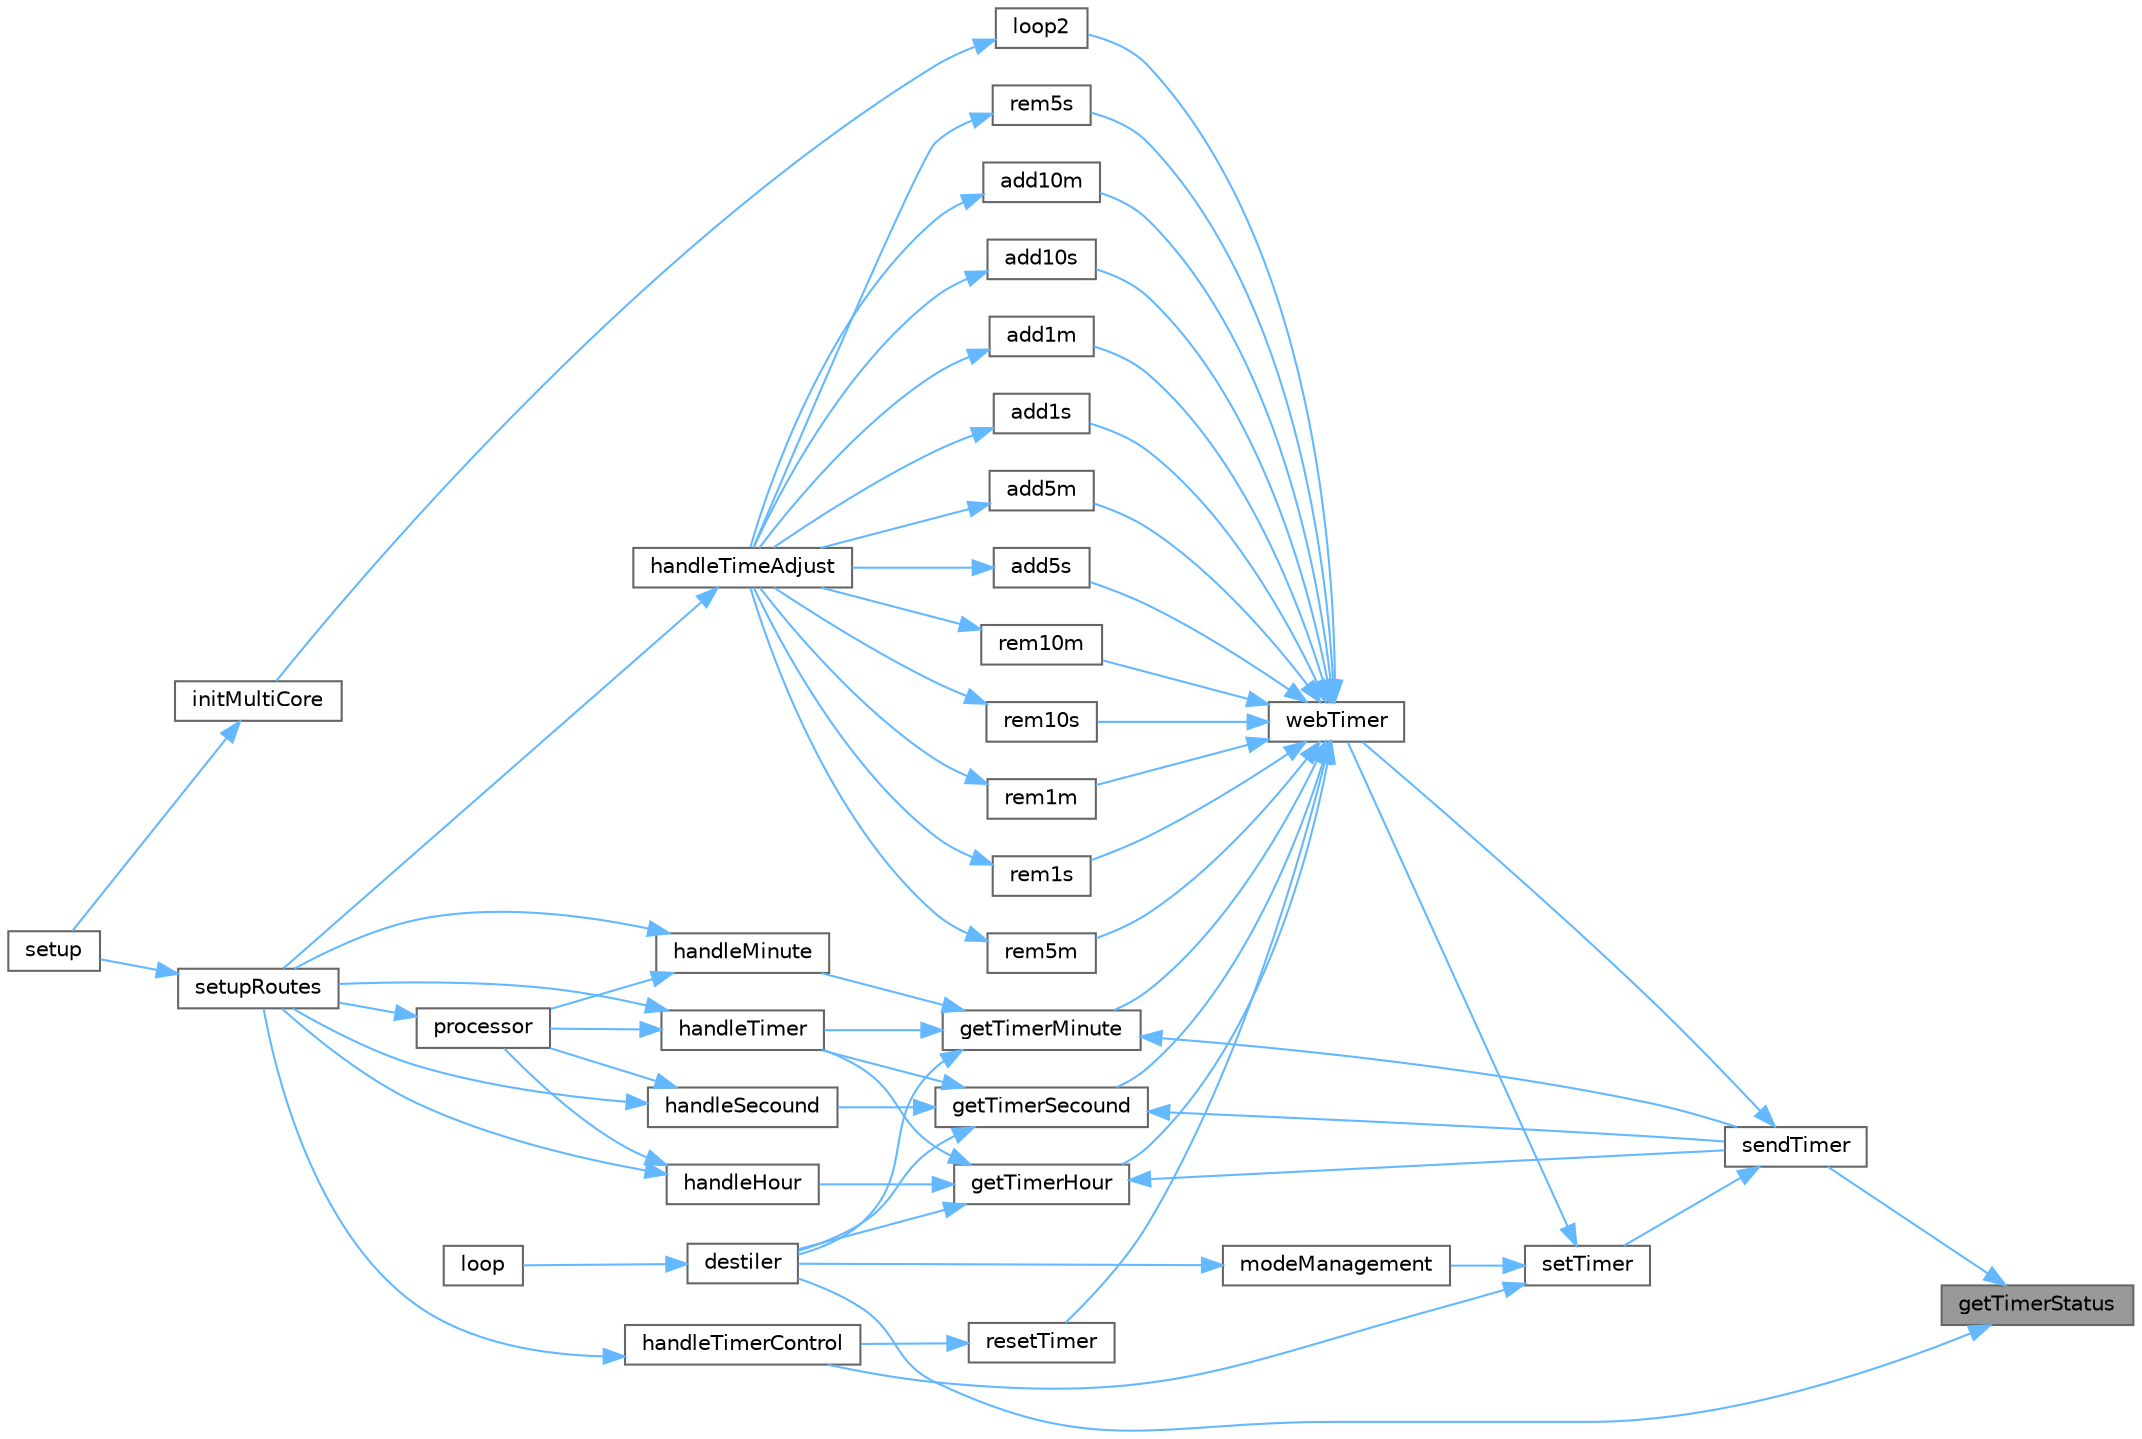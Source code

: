 digraph "getTimerStatus"
{
 // LATEX_PDF_SIZE
  bgcolor="transparent";
  edge [fontname=Helvetica,fontsize=10,labelfontname=Helvetica,labelfontsize=10];
  node [fontname=Helvetica,fontsize=10,shape=box,height=0.2,width=0.4];
  rankdir="RL";
  Node1 [id="Node000001",label="getTimerStatus",height=0.2,width=0.4,color="gray40", fillcolor="grey60", style="filled", fontcolor="black",tooltip="Get the Timer Status object to get the timer status (ON/OFF)"];
  Node1 -> Node2 [id="edge131_Node000001_Node000002",dir="back",color="steelblue1",style="solid",tooltip=" "];
  Node2 [id="Node000002",label="destiler",height=0.2,width=0.4,color="grey40", fillcolor="white", style="filled",URL="$_a_p___destiler_8cpp.html#a59b4c2612675374aa0a9445d2f49d009",tooltip="APP Header."];
  Node2 -> Node3 [id="edge132_Node000002_Node000003",dir="back",color="steelblue1",style="solid",tooltip=" "];
  Node3 [id="Node000003",label="loop",height=0.2,width=0.4,color="grey40", fillcolor="white", style="filled",URL="$_a_p__main_8cpp.html#a0b33edabd7f1c4e4a0bf32c67269be2f",tooltip="Loop function to run the machine operation."];
  Node1 -> Node4 [id="edge133_Node000001_Node000004",dir="back",color="steelblue1",style="solid",tooltip=" "];
  Node4 [id="Node000004",label="sendTimer",height=0.2,width=0.4,color="grey40", fillcolor="white", style="filled",URL="$_m_d___timer_8cpp.html#acf8eb689c061a70a35d6f2f5ed57c474",tooltip="Send timer to web."];
  Node4 -> Node5 [id="edge134_Node000004_Node000005",dir="back",color="steelblue1",style="solid",tooltip=" "];
  Node5 [id="Node000005",label="setTimer",height=0.2,width=0.4,color="grey40", fillcolor="white", style="filled",URL="$_m_d___timer_8cpp.html#a75d67ecc1e985e54d2701c06a6aaa3a1",tooltip="Reset timer."];
  Node5 -> Node6 [id="edge135_Node000005_Node000006",dir="back",color="steelblue1",style="solid",tooltip=" "];
  Node6 [id="Node000006",label="handleTimerControl",height=0.2,width=0.4,color="grey40", fillcolor="white", style="filled",URL="$_m_d___web___handlers_8cpp.html#a72a515762408e37f73ff78c93edeb326",tooltip="Handle time adjustment."];
  Node6 -> Node7 [id="edge136_Node000006_Node000007",dir="back",color="steelblue1",style="solid",tooltip=" "];
  Node7 [id="Node000007",label="setupRoutes",height=0.2,width=0.4,color="grey40", fillcolor="white", style="filled",URL="$_a_p___web_8cpp.html#a553ce9cca044d40931e5cbe9deb407e4",tooltip="Setup Calls."];
  Node7 -> Node8 [id="edge137_Node000007_Node000008",dir="back",color="steelblue1",style="solid",tooltip=" "];
  Node8 [id="Node000008",label="setup",height=0.2,width=0.4,color="grey40", fillcolor="white", style="filled",URL="$_a_p__main_8cpp.html#a4fc01d736fe50cf5b977f755b675f11d",tooltip="Create a webserver object that listens for HTTP request on port 80."];
  Node5 -> Node9 [id="edge138_Node000005_Node000009",dir="back",color="steelblue1",style="solid",tooltip=" "];
  Node9 [id="Node000009",label="modeManagement",height=0.2,width=0.4,color="grey40", fillcolor="white", style="filled",URL="$_m_d___i_o_8cpp.html#a27162a64461db61f83b3752bd0b6d125",tooltip="Indicators management."];
  Node9 -> Node2 [id="edge139_Node000009_Node000002",dir="back",color="steelblue1",style="solid",tooltip=" "];
  Node5 -> Node10 [id="edge140_Node000005_Node000010",dir="back",color="steelblue1",style="solid",tooltip=" "];
  Node10 [id="Node000010",label="webTimer",height=0.2,width=0.4,color="grey40", fillcolor="white", style="filled",URL="$_m_d___timer_8cpp.html#a504723789792b242f59e8f9adfb48009",tooltip="Timer Functions calls."];
  Node10 -> Node11 [id="edge141_Node000010_Node000011",dir="back",color="steelblue1",style="solid",tooltip=" "];
  Node11 [id="Node000011",label="add10m",height=0.2,width=0.4,color="grey40", fillcolor="white", style="filled",URL="$_m_d___timer_8cpp.html#a2345c47ec0c5b7a61a02281c2174df89",tooltip="Add 5 minutes to timer."];
  Node11 -> Node12 [id="edge142_Node000011_Node000012",dir="back",color="steelblue1",style="solid",tooltip=" "];
  Node12 [id="Node000012",label="handleTimeAdjust",height=0.2,width=0.4,color="grey40", fillcolor="white", style="filled",URL="$_m_d___web___handlers_8cpp.html#acd82388b56435489b8b58cf2033a2d99",tooltip="Handle wifi IP."];
  Node12 -> Node7 [id="edge143_Node000012_Node000007",dir="back",color="steelblue1",style="solid",tooltip=" "];
  Node10 -> Node13 [id="edge144_Node000010_Node000013",dir="back",color="steelblue1",style="solid",tooltip=" "];
  Node13 [id="Node000013",label="add10s",height=0.2,width=0.4,color="grey40", fillcolor="white", style="filled",URL="$_m_d___timer_8cpp.html#aecf5a85e72e116087f5917d708e37f64",tooltip="Add 5 secounds to timer."];
  Node13 -> Node12 [id="edge145_Node000013_Node000012",dir="back",color="steelblue1",style="solid",tooltip=" "];
  Node10 -> Node14 [id="edge146_Node000010_Node000014",dir="back",color="steelblue1",style="solid",tooltip=" "];
  Node14 [id="Node000014",label="add1m",height=0.2,width=0.4,color="grey40", fillcolor="white", style="filled",URL="$_m_d___timer_8cpp.html#a4e34974421187d65e1cb2db63585549d",tooltip="Add 10 secounds to timer."];
  Node14 -> Node12 [id="edge147_Node000014_Node000012",dir="back",color="steelblue1",style="solid",tooltip=" "];
  Node10 -> Node15 [id="edge148_Node000010_Node000015",dir="back",color="steelblue1",style="solid",tooltip=" "];
  Node15 [id="Node000015",label="add1s",height=0.2,width=0.4,color="grey40", fillcolor="white", style="filled",URL="$_m_d___timer_8cpp.html#a4205a2b9aa1216af70d0e72d139508a0",tooltip="Get timer status."];
  Node15 -> Node12 [id="edge149_Node000015_Node000012",dir="back",color="steelblue1",style="solid",tooltip=" "];
  Node10 -> Node16 [id="edge150_Node000010_Node000016",dir="back",color="steelblue1",style="solid",tooltip=" "];
  Node16 [id="Node000016",label="add5m",height=0.2,width=0.4,color="grey40", fillcolor="white", style="filled",URL="$_m_d___timer_8cpp.html#a10e275a2b4beec90555c95286db80a6a",tooltip="Add 1 minute to timer."];
  Node16 -> Node12 [id="edge151_Node000016_Node000012",dir="back",color="steelblue1",style="solid",tooltip=" "];
  Node10 -> Node17 [id="edge152_Node000010_Node000017",dir="back",color="steelblue1",style="solid",tooltip=" "];
  Node17 [id="Node000017",label="add5s",height=0.2,width=0.4,color="grey40", fillcolor="white", style="filled",URL="$_m_d___timer_8cpp.html#aa323da979d7e0bdd7639b1932d401150",tooltip="Add 1 secound to timer."];
  Node17 -> Node12 [id="edge153_Node000017_Node000012",dir="back",color="steelblue1",style="solid",tooltip=" "];
  Node10 -> Node18 [id="edge154_Node000010_Node000018",dir="back",color="steelblue1",style="solid",tooltip=" "];
  Node18 [id="Node000018",label="getTimerHour",height=0.2,width=0.4,color="grey40", fillcolor="white", style="filled",URL="$_m_d___timer_8cpp.html#a7497ed4b5f459145ba576e35a34b2f68",tooltip="Get timer minute."];
  Node18 -> Node2 [id="edge155_Node000018_Node000002",dir="back",color="steelblue1",style="solid",tooltip=" "];
  Node18 -> Node19 [id="edge156_Node000018_Node000019",dir="back",color="steelblue1",style="solid",tooltip=" "];
  Node19 [id="Node000019",label="handleHour",height=0.2,width=0.4,color="grey40", fillcolor="white", style="filled",URL="$_m_d___web___handlers_8cpp.html#af5d26a4c3ed9e05f2b2d04935793447f",tooltip="Handle timer."];
  Node19 -> Node20 [id="edge157_Node000019_Node000020",dir="back",color="steelblue1",style="solid",tooltip=" "];
  Node20 [id="Node000020",label="processor",height=0.2,width=0.4,color="grey40", fillcolor="white", style="filled",URL="$_m_d___web___handlers_8cpp.html#a0c021f9721c3b479757f8e1b40624b6c",tooltip="Handle toggle."];
  Node20 -> Node7 [id="edge158_Node000020_Node000007",dir="back",color="steelblue1",style="solid",tooltip=" "];
  Node19 -> Node7 [id="edge159_Node000019_Node000007",dir="back",color="steelblue1",style="solid",tooltip=" "];
  Node18 -> Node21 [id="edge160_Node000018_Node000021",dir="back",color="steelblue1",style="solid",tooltip=" "];
  Node21 [id="Node000021",label="handleTimer",height=0.2,width=0.4,color="grey40", fillcolor="white", style="filled",URL="$_m_d___web___handlers_8cpp.html#af81d47970421b46f19156b8c97bb4ee3",tooltip="Get resistor."];
  Node21 -> Node20 [id="edge161_Node000021_Node000020",dir="back",color="steelblue1",style="solid",tooltip=" "];
  Node21 -> Node7 [id="edge162_Node000021_Node000007",dir="back",color="steelblue1",style="solid",tooltip=" "];
  Node18 -> Node4 [id="edge163_Node000018_Node000004",dir="back",color="steelblue1",style="solid",tooltip=" "];
  Node10 -> Node22 [id="edge164_Node000010_Node000022",dir="back",color="steelblue1",style="solid",tooltip=" "];
  Node22 [id="Node000022",label="getTimerMinute",height=0.2,width=0.4,color="grey40", fillcolor="white", style="filled",URL="$_m_d___timer_8cpp.html#ae8ad20dbd759f4fb98dabba7876428f4",tooltip="Get timer secound."];
  Node22 -> Node2 [id="edge165_Node000022_Node000002",dir="back",color="steelblue1",style="solid",tooltip=" "];
  Node22 -> Node23 [id="edge166_Node000022_Node000023",dir="back",color="steelblue1",style="solid",tooltip=" "];
  Node23 [id="Node000023",label="handleMinute",height=0.2,width=0.4,color="grey40", fillcolor="white", style="filled",URL="$_m_d___web___handlers_8cpp.html#ac109e287eeaaac772d362b9192d186d8",tooltip="Handle hour."];
  Node23 -> Node20 [id="edge167_Node000023_Node000020",dir="back",color="steelblue1",style="solid",tooltip=" "];
  Node23 -> Node7 [id="edge168_Node000023_Node000007",dir="back",color="steelblue1",style="solid",tooltip=" "];
  Node22 -> Node21 [id="edge169_Node000022_Node000021",dir="back",color="steelblue1",style="solid",tooltip=" "];
  Node22 -> Node4 [id="edge170_Node000022_Node000004",dir="back",color="steelblue1",style="solid",tooltip=" "];
  Node10 -> Node24 [id="edge171_Node000010_Node000024",dir="back",color="steelblue1",style="solid",tooltip=" "];
  Node24 [id="Node000024",label="getTimerSecound",height=0.2,width=0.4,color="grey40", fillcolor="white", style="filled",URL="$_m_d___timer_8cpp.html#a71f3ffe6a2e0fca30bca87a87fc92354",tooltip="Timer for web operations."];
  Node24 -> Node2 [id="edge172_Node000024_Node000002",dir="back",color="steelblue1",style="solid",tooltip=" "];
  Node24 -> Node25 [id="edge173_Node000024_Node000025",dir="back",color="steelblue1",style="solid",tooltip=" "];
  Node25 [id="Node000025",label="handleSecound",height=0.2,width=0.4,color="grey40", fillcolor="white", style="filled",URL="$_m_d___web___handlers_8cpp.html#a06bda99cade1494aaaafff873d92ded3",tooltip="Handle minute."];
  Node25 -> Node20 [id="edge174_Node000025_Node000020",dir="back",color="steelblue1",style="solid",tooltip=" "];
  Node25 -> Node7 [id="edge175_Node000025_Node000007",dir="back",color="steelblue1",style="solid",tooltip=" "];
  Node24 -> Node21 [id="edge176_Node000024_Node000021",dir="back",color="steelblue1",style="solid",tooltip=" "];
  Node24 -> Node4 [id="edge177_Node000024_Node000004",dir="back",color="steelblue1",style="solid",tooltip=" "];
  Node10 -> Node26 [id="edge178_Node000010_Node000026",dir="back",color="steelblue1",style="solid",tooltip=" "];
  Node26 [id="Node000026",label="loop2",height=0.2,width=0.4,color="grey40", fillcolor="white", style="filled",URL="$_a_p__main_8cpp.html#a8b626fb41c6433470c66289ad702ba87",tooltip="MAIN."];
  Node26 -> Node27 [id="edge179_Node000026_Node000027",dir="back",color="steelblue1",style="solid",tooltip=" "];
  Node27 [id="Node000027",label="initMultiCore",height=0.2,width=0.4,color="grey40", fillcolor="white", style="filled",URL="$_o_s__multi__core_8cpp.html#a02ef1114b2c4e173a5ddafb425f38cc5",tooltip="Main loop to run in core 1."];
  Node27 -> Node8 [id="edge180_Node000027_Node000008",dir="back",color="steelblue1",style="solid",tooltip=" "];
  Node10 -> Node28 [id="edge181_Node000010_Node000028",dir="back",color="steelblue1",style="solid",tooltip=" "];
  Node28 [id="Node000028",label="rem10m",height=0.2,width=0.4,color="grey40", fillcolor="white", style="filled",URL="$_m_d___timer_8cpp.html#afde4bd8c891772121c1bee27077ab395",tooltip="Remove 5 minutes from timer."];
  Node28 -> Node12 [id="edge182_Node000028_Node000012",dir="back",color="steelblue1",style="solid",tooltip=" "];
  Node10 -> Node29 [id="edge183_Node000010_Node000029",dir="back",color="steelblue1",style="solid",tooltip=" "];
  Node29 [id="Node000029",label="rem10s",height=0.2,width=0.4,color="grey40", fillcolor="white", style="filled",URL="$_m_d___timer_8cpp.html#aab03ff01ea9b512f5470cd80bee1025c",tooltip="Remove 5 secounds from timer."];
  Node29 -> Node12 [id="edge184_Node000029_Node000012",dir="back",color="steelblue1",style="solid",tooltip=" "];
  Node10 -> Node30 [id="edge185_Node000010_Node000030",dir="back",color="steelblue1",style="solid",tooltip=" "];
  Node30 [id="Node000030",label="rem1m",height=0.2,width=0.4,color="grey40", fillcolor="white", style="filled",URL="$_m_d___timer_8cpp.html#a1d544cbb8a4f76ecae3455d08961fa66",tooltip="Remove 10 secounds from timer."];
  Node30 -> Node12 [id="edge186_Node000030_Node000012",dir="back",color="steelblue1",style="solid",tooltip=" "];
  Node10 -> Node31 [id="edge187_Node000010_Node000031",dir="back",color="steelblue1",style="solid",tooltip=" "];
  Node31 [id="Node000031",label="rem1s",height=0.2,width=0.4,color="grey40", fillcolor="white", style="filled",URL="$_m_d___timer_8cpp.html#a82bc62194a206899dfa2b287b9d16236",tooltip="Add 10 minutes to timer."];
  Node31 -> Node12 [id="edge188_Node000031_Node000012",dir="back",color="steelblue1",style="solid",tooltip=" "];
  Node10 -> Node32 [id="edge189_Node000010_Node000032",dir="back",color="steelblue1",style="solid",tooltip=" "];
  Node32 [id="Node000032",label="rem5m",height=0.2,width=0.4,color="grey40", fillcolor="white", style="filled",URL="$_m_d___timer_8cpp.html#a6dd7da3e0329e60af93c3c96301fb81e",tooltip="Remove 1 minute from timer."];
  Node32 -> Node12 [id="edge190_Node000032_Node000012",dir="back",color="steelblue1",style="solid",tooltip=" "];
  Node10 -> Node33 [id="edge191_Node000010_Node000033",dir="back",color="steelblue1",style="solid",tooltip=" "];
  Node33 [id="Node000033",label="rem5s",height=0.2,width=0.4,color="grey40", fillcolor="white", style="filled",URL="$_m_d___timer_8cpp.html#a7e996a9f3af638141257662a8f931e11",tooltip="Remove 1 secound from timer."];
  Node33 -> Node12 [id="edge192_Node000033_Node000012",dir="back",color="steelblue1",style="solid",tooltip=" "];
  Node10 -> Node34 [id="edge193_Node000010_Node000034",dir="back",color="steelblue1",style="solid",tooltip=" "];
  Node34 [id="Node000034",label="resetTimer",height=0.2,width=0.4,color="grey40", fillcolor="white", style="filled",URL="$_m_d___timer_8cpp.html#ad43a02209687d9c1e04dddd167f32c45",tooltip="Remove 10 minutes from timer."];
  Node34 -> Node6 [id="edge194_Node000034_Node000006",dir="back",color="steelblue1",style="solid",tooltip=" "];
  Node4 -> Node10 [id="edge195_Node000004_Node000010",dir="back",color="steelblue1",style="solid",tooltip=" "];
}
